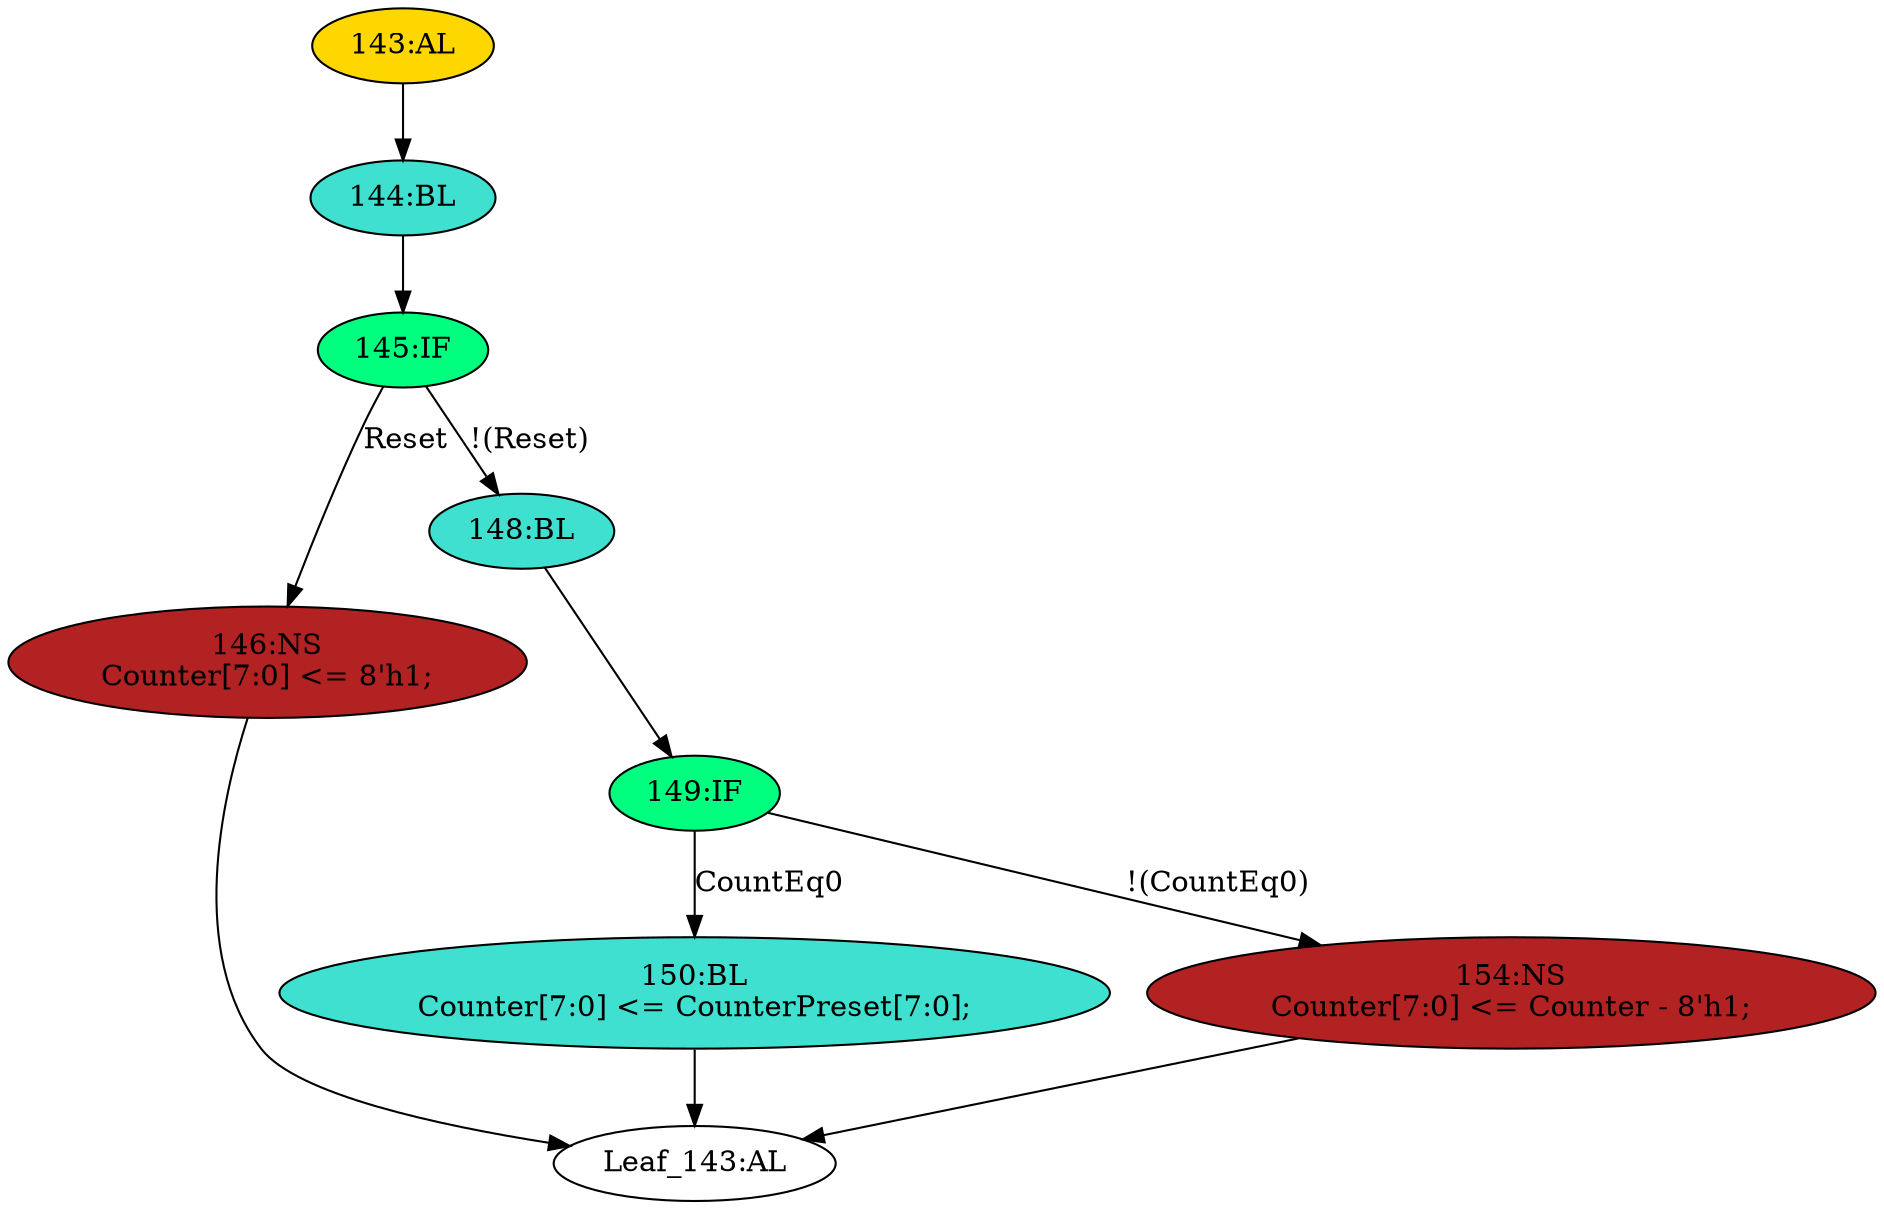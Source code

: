 strict digraph "" {
	node [label="\N"];
	"143:AL"	 [ast="<pyverilog.vparser.ast.Always object at 0x7f427b33f250>",
		clk_sens=True,
		fillcolor=gold,
		label="143:AL",
		sens="['Clk', 'Reset']",
		statements="[]",
		style=filled,
		typ=Always,
		use_var="['Reset', 'Counter', 'CounterPreset', 'CountEq0']"];
	"144:BL"	 [ast="<pyverilog.vparser.ast.Block object at 0x7f427b33f510>",
		fillcolor=turquoise,
		label="144:BL",
		statements="[]",
		style=filled,
		typ=Block];
	"143:AL" -> "144:BL"	 [cond="[]",
		lineno=None];
	"150:BL"	 [ast="<pyverilog.vparser.ast.Block object at 0x7f427b33f950>",
		fillcolor=turquoise,
		label="150:BL
Counter[7:0] <= CounterPreset[7:0];",
		statements="[<pyverilog.vparser.ast.NonblockingSubstitution object at 0x7f427b33f990>]",
		style=filled,
		typ=Block];
	"Leaf_143:AL"	 [def_var="['Counter']",
		label="Leaf_143:AL"];
	"150:BL" -> "Leaf_143:AL"	 [cond="[]",
		lineno=None];
	"146:NS"	 [ast="<pyverilog.vparser.ast.NonblockingSubstitution object at 0x7f427b33fc90>",
		fillcolor=firebrick,
		label="146:NS
Counter[7:0] <= 8'h1;",
		statements="[<pyverilog.vparser.ast.NonblockingSubstitution object at 0x7f427b33fc90>]",
		style=filled,
		typ=NonblockingSubstitution];
	"146:NS" -> "Leaf_143:AL"	 [cond="[]",
		lineno=None];
	"145:IF"	 [ast="<pyverilog.vparser.ast.IfStatement object at 0x7f427b33f550>",
		fillcolor=springgreen,
		label="145:IF",
		statements="[]",
		style=filled,
		typ=IfStatement];
	"144:BL" -> "145:IF"	 [cond="[]",
		lineno=None];
	"148:BL"	 [ast="<pyverilog.vparser.ast.Block object at 0x7f427b33f5d0>",
		fillcolor=turquoise,
		label="148:BL",
		statements="[]",
		style=filled,
		typ=Block];
	"149:IF"	 [ast="<pyverilog.vparser.ast.IfStatement object at 0x7f427b33f610>",
		fillcolor=springgreen,
		label="149:IF",
		statements="[]",
		style=filled,
		typ=IfStatement];
	"148:BL" -> "149:IF"	 [cond="[]",
		lineno=None];
	"154:NS"	 [ast="<pyverilog.vparser.ast.NonblockingSubstitution object at 0x7f427b33f650>",
		fillcolor=firebrick,
		label="154:NS
Counter[7:0] <= Counter - 8'h1;",
		statements="[<pyverilog.vparser.ast.NonblockingSubstitution object at 0x7f427b33f650>]",
		style=filled,
		typ=NonblockingSubstitution];
	"154:NS" -> "Leaf_143:AL"	 [cond="[]",
		lineno=None];
	"149:IF" -> "150:BL"	 [cond="['CountEq0']",
		label=CountEq0,
		lineno=149];
	"149:IF" -> "154:NS"	 [cond="['CountEq0']",
		label="!(CountEq0)",
		lineno=149];
	"145:IF" -> "146:NS"	 [cond="['Reset']",
		label=Reset,
		lineno=145];
	"145:IF" -> "148:BL"	 [cond="['Reset']",
		label="!(Reset)",
		lineno=145];
}
